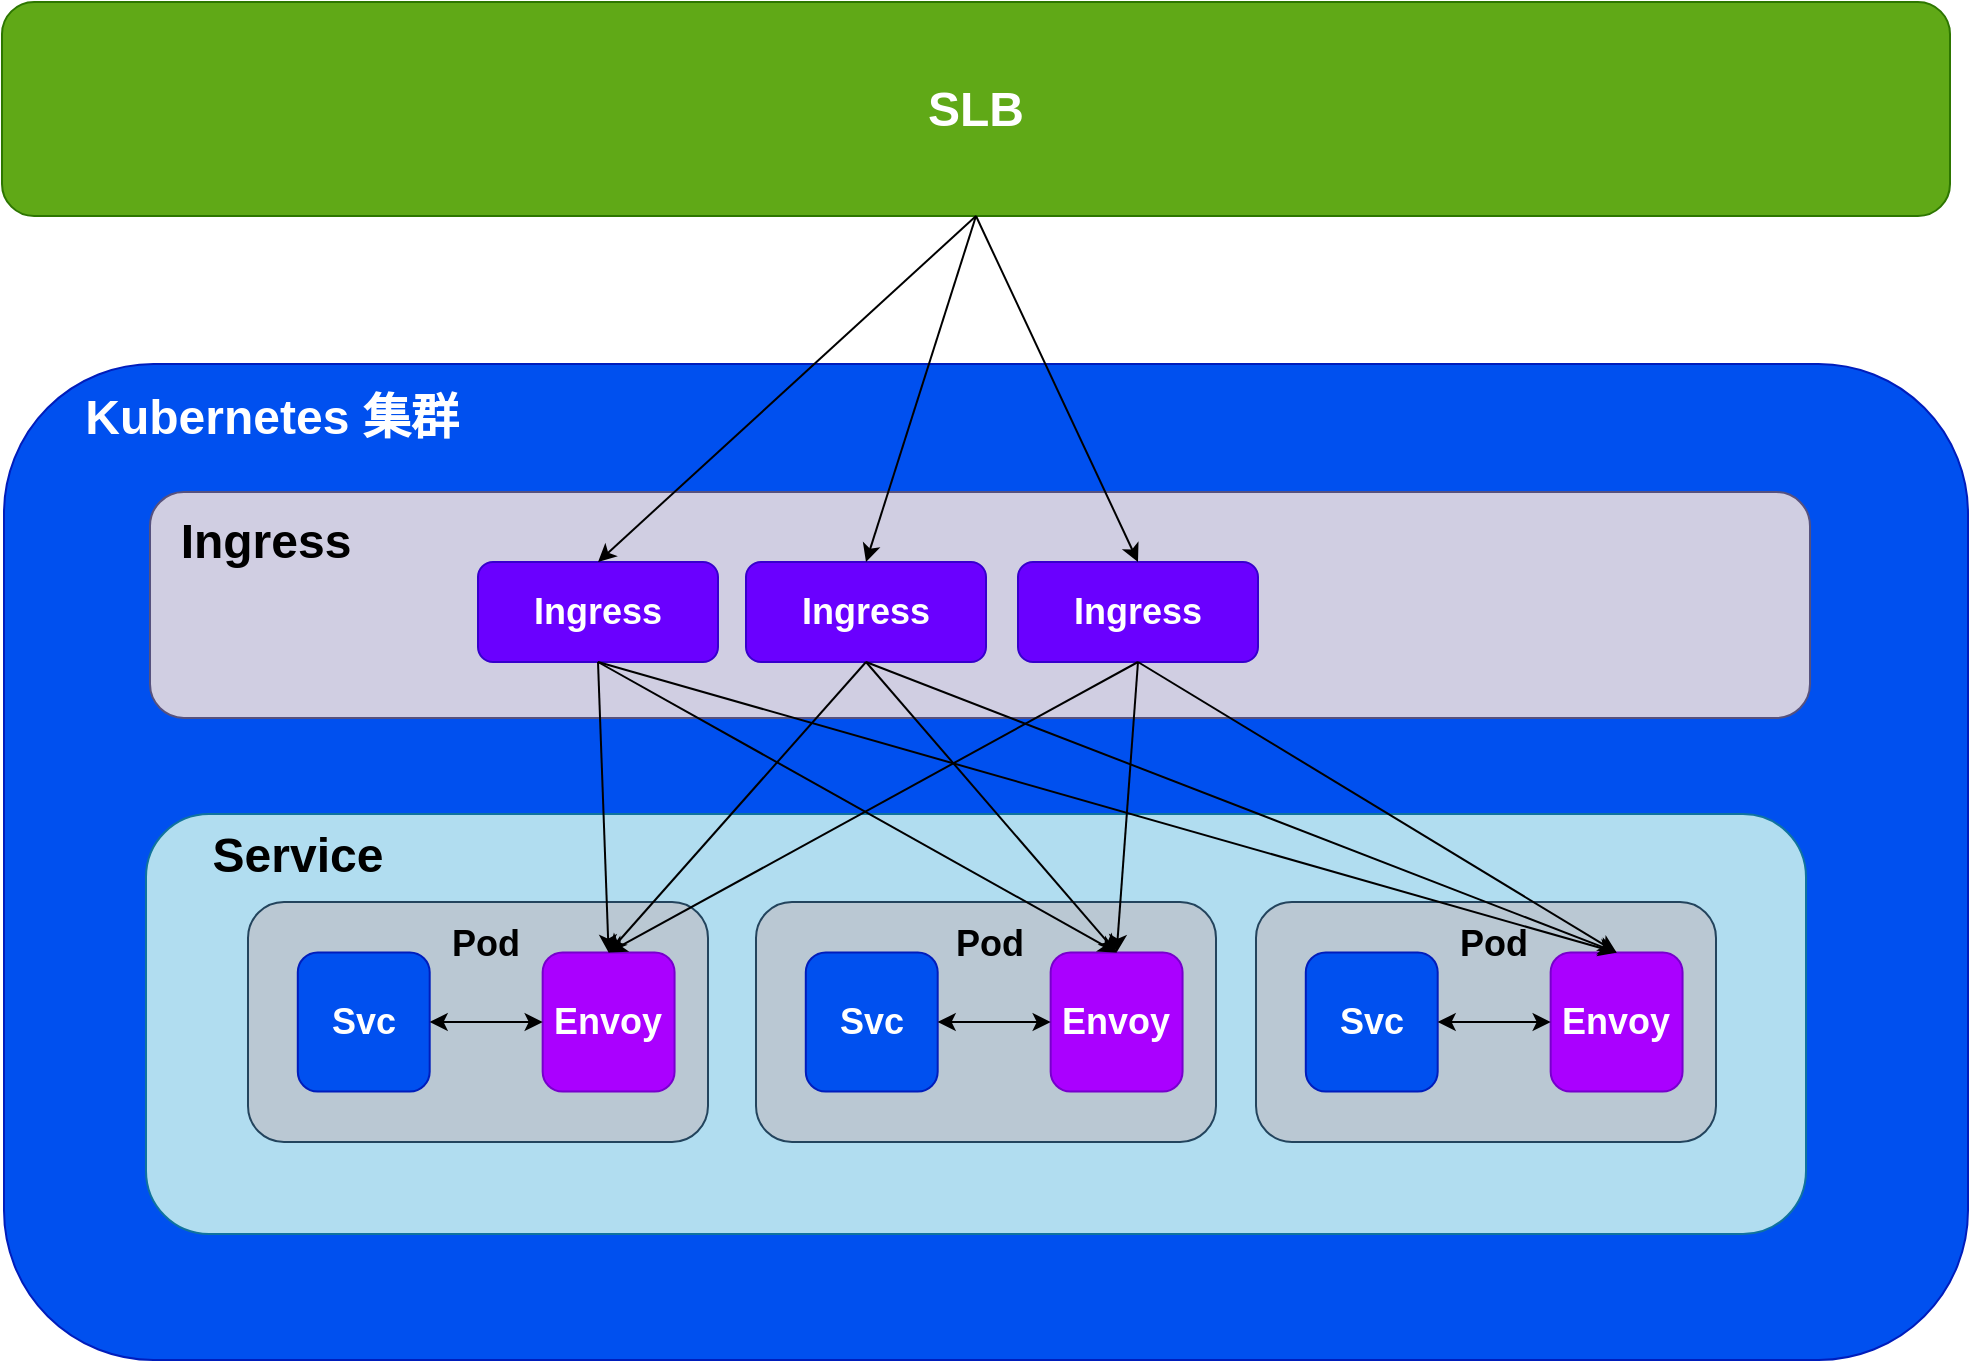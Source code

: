 <mxfile version="10.9.4" type="github"><diagram id="f106602c-feb2-e66a-4537-3a34d633f6aa" name="Page-1"><mxGraphModel dx="786" dy="548" grid="1" gridSize="10" guides="1" tooltips="1" connect="1" arrows="1" fold="1" page="1" pageScale="1" pageWidth="1169" pageHeight="827" background="#ffffff" math="1" shadow="0"><root><mxCell id="0"/><mxCell id="1" parent="0"/><mxCell id="tNejTgLfAvmPp-UbvXpw-1116" value="" style="rounded=1;whiteSpace=wrap;html=1;fillColor=#0050ef;strokeColor=#001DBC;fontColor=#ffffff;" parent="1" vertex="1"><mxGeometry x="107" y="263" width="982" height="498" as="geometry"/></mxCell><mxCell id="tNejTgLfAvmPp-UbvXpw-1112" value="" style="rounded=1;whiteSpace=wrap;html=1;fillColor=#d0cee2;strokeColor=#56517e;" parent="1" vertex="1"><mxGeometry x="180" y="327" width="830" height="113" as="geometry"/></mxCell><mxCell id="tNejTgLfAvmPp-UbvXpw-1102" value="" style="rounded=1;whiteSpace=wrap;html=1;fillColor=#b1ddf0;strokeColor=#10739e;" parent="1" vertex="1"><mxGeometry x="178" y="488" width="830" height="210" as="geometry"/></mxCell><mxCell id="tNejTgLfAvmPp-UbvXpw-1009" value="&lt;h1&gt;SLB&lt;/h1&gt;" style="rounded=1;whiteSpace=wrap;html=1;fillColor=#60a917;strokeColor=#2D7600;fontColor=#ffffff;" parent="1" vertex="1"><mxGeometry x="106" y="82" width="974" height="107" as="geometry"/></mxCell><mxCell id="tNejTgLfAvmPp-UbvXpw-1010" value="&lt;h2&gt;Ingress&lt;/h2&gt;" style="rounded=1;whiteSpace=wrap;html=1;fillColor=#6a00ff;strokeColor=#3700CC;fontColor=#ffffff;" parent="1" vertex="1"><mxGeometry x="344" y="362" width="120" height="50" as="geometry"/></mxCell><mxCell id="tNejTgLfAvmPp-UbvXpw-1011" value="&lt;h2&gt;Ingress&lt;/h2&gt;" style="rounded=1;whiteSpace=wrap;html=1;fillColor=#6a00ff;strokeColor=#3700CC;fontColor=#ffffff;" parent="1" vertex="1"><mxGeometry x="478" y="362" width="120" height="50" as="geometry"/></mxCell><mxCell id="tNejTgLfAvmPp-UbvXpw-1012" value="&lt;h2&gt;Ingress&lt;/h2&gt;" style="rounded=1;whiteSpace=wrap;html=1;fillColor=#6a00ff;strokeColor=#3700CC;fontColor=#ffffff;" parent="1" vertex="1"><mxGeometry x="614" y="362" width="120" height="50" as="geometry"/></mxCell><mxCell id="tNejTgLfAvmPp-UbvXpw-1035" value="" style="endArrow=classic;html=1;entryX=0.5;entryY=0;entryDx=0;entryDy=0;exitX=0.5;exitY=1;exitDx=0;exitDy=0;" parent="1" source="tNejTgLfAvmPp-UbvXpw-1009" target="tNejTgLfAvmPp-UbvXpw-1010" edge="1"><mxGeometry width="50" height="50" relative="1" as="geometry"><mxPoint x="344" y="742" as="sourcePoint"/><mxPoint x="394" y="692" as="targetPoint"/></mxGeometry></mxCell><mxCell id="tNejTgLfAvmPp-UbvXpw-1036" value="" style="endArrow=classic;html=1;entryX=0.5;entryY=0;entryDx=0;entryDy=0;exitX=0.5;exitY=1;exitDx=0;exitDy=0;" parent="1" source="tNejTgLfAvmPp-UbvXpw-1009" target="tNejTgLfAvmPp-UbvXpw-1011" edge="1"><mxGeometry width="50" height="50" relative="1" as="geometry"><mxPoint x="544" y="322" as="sourcePoint"/><mxPoint x="414" y="372" as="targetPoint"/></mxGeometry></mxCell><mxCell id="tNejTgLfAvmPp-UbvXpw-1037" value="" style="endArrow=classic;html=1;entryX=0.5;entryY=0;entryDx=0;entryDy=0;exitX=0.5;exitY=1;exitDx=0;exitDy=0;" parent="1" source="tNejTgLfAvmPp-UbvXpw-1009" target="tNejTgLfAvmPp-UbvXpw-1012" edge="1"><mxGeometry width="50" height="50" relative="1" as="geometry"><mxPoint x="554" y="332" as="sourcePoint"/><mxPoint x="424" y="382" as="targetPoint"/></mxGeometry></mxCell><mxCell id="tNejTgLfAvmPp-UbvXpw-1051" value="" style="group" parent="1" vertex="1" connectable="0"><mxGeometry x="229" y="532" width="230" height="120" as="geometry"/></mxCell><mxCell id="tNejTgLfAvmPp-UbvXpw-1018" value="" style="rounded=1;whiteSpace=wrap;html=1;fillColor=#bac8d3;strokeColor=#23445d;" parent="tNejTgLfAvmPp-UbvXpw-1051" vertex="1"><mxGeometry width="230" height="120" as="geometry"/></mxCell><mxCell id="tNejTgLfAvmPp-UbvXpw-1020" value="&lt;h2&gt;Svc&lt;/h2&gt;" style="rounded=1;whiteSpace=wrap;html=1;fillColor=#0050ef;strokeColor=#001DBC;fontColor=#ffffff;" parent="tNejTgLfAvmPp-UbvXpw-1051" vertex="1"><mxGeometry x="24.894" y="25.263" width="65.95" height="69.474" as="geometry"/></mxCell><mxCell id="tNejTgLfAvmPp-UbvXpw-1022" value="&lt;h2&gt;Envoy&lt;/h2&gt;" style="rounded=1;whiteSpace=wrap;html=1;fillColor=#aa00ff;strokeColor=#7700CC;fontColor=#ffffff;" parent="tNejTgLfAvmPp-UbvXpw-1051" vertex="1"><mxGeometry x="147.332" y="25.263" width="65.95" height="69.474" as="geometry"/></mxCell><mxCell id="tNejTgLfAvmPp-UbvXpw-1046" value="" style="endArrow=classic;startArrow=classic;html=1;entryX=0;entryY=0.5;entryDx=0;entryDy=0;exitX=1;exitY=0.5;exitDx=0;exitDy=0;" parent="tNejTgLfAvmPp-UbvXpw-1051" source="tNejTgLfAvmPp-UbvXpw-1020" target="tNejTgLfAvmPp-UbvXpw-1022" edge="1"><mxGeometry width="50" height="50" relative="1" as="geometry"><mxPoint x="5" y="190" as="sourcePoint"/><mxPoint x="55" y="140" as="targetPoint"/></mxGeometry></mxCell><mxCell id="tNejTgLfAvmPp-UbvXpw-1049" value="&lt;h2&gt;Pod&lt;/h2&gt;" style="text;html=1;strokeColor=none;fillColor=none;align=center;verticalAlign=middle;whiteSpace=wrap;rounded=0;" parent="tNejTgLfAvmPp-UbvXpw-1051" vertex="1"><mxGeometry x="99" y="10.5" width="40" height="20" as="geometry"/></mxCell><mxCell id="tNejTgLfAvmPp-UbvXpw-1076" value="" style="group" parent="1" vertex="1" connectable="0"><mxGeometry x="483" y="532" width="230" height="120" as="geometry"/></mxCell><mxCell id="tNejTgLfAvmPp-UbvXpw-1077" value="" style="rounded=1;whiteSpace=wrap;html=1;fillColor=#bac8d3;strokeColor=#23445d;" parent="tNejTgLfAvmPp-UbvXpw-1076" vertex="1"><mxGeometry width="230" height="120" as="geometry"/></mxCell><mxCell id="tNejTgLfAvmPp-UbvXpw-1078" value="&lt;h2&gt;Svc&lt;/h2&gt;" style="rounded=1;whiteSpace=wrap;html=1;fillColor=#0050ef;strokeColor=#001DBC;fontColor=#ffffff;" parent="tNejTgLfAvmPp-UbvXpw-1076" vertex="1"><mxGeometry x="24.894" y="25.263" width="65.95" height="69.474" as="geometry"/></mxCell><mxCell id="tNejTgLfAvmPp-UbvXpw-1079" value="&lt;h2&gt;Envoy&lt;/h2&gt;" style="rounded=1;whiteSpace=wrap;html=1;fillColor=#aa00ff;strokeColor=#7700CC;fontColor=#ffffff;" parent="tNejTgLfAvmPp-UbvXpw-1076" vertex="1"><mxGeometry x="147.332" y="25.263" width="65.95" height="69.474" as="geometry"/></mxCell><mxCell id="tNejTgLfAvmPp-UbvXpw-1081" value="" style="endArrow=classic;startArrow=classic;html=1;entryX=0;entryY=0.5;entryDx=0;entryDy=0;exitX=1;exitY=0.5;exitDx=0;exitDy=0;" parent="tNejTgLfAvmPp-UbvXpw-1076" source="tNejTgLfAvmPp-UbvXpw-1078" target="tNejTgLfAvmPp-UbvXpw-1079" edge="1"><mxGeometry width="50" height="50" relative="1" as="geometry"><mxPoint x="5" y="190" as="sourcePoint"/><mxPoint x="55" y="140" as="targetPoint"/></mxGeometry></mxCell><mxCell id="tNejTgLfAvmPp-UbvXpw-1082" value="&lt;h2&gt;Pod&lt;/h2&gt;" style="text;html=1;strokeColor=none;fillColor=none;align=center;verticalAlign=middle;whiteSpace=wrap;rounded=0;" parent="tNejTgLfAvmPp-UbvXpw-1076" vertex="1"><mxGeometry x="97" y="10.5" width="40" height="20" as="geometry"/></mxCell><mxCell id="tNejTgLfAvmPp-UbvXpw-1083" value="" style="group" parent="1" vertex="1" connectable="0"><mxGeometry x="733" y="532" width="230" height="120" as="geometry"/></mxCell><mxCell id="tNejTgLfAvmPp-UbvXpw-1084" value="" style="rounded=1;whiteSpace=wrap;html=1;fillColor=#bac8d3;strokeColor=#23445d;" parent="tNejTgLfAvmPp-UbvXpw-1083" vertex="1"><mxGeometry width="230" height="120" as="geometry"/></mxCell><mxCell id="tNejTgLfAvmPp-UbvXpw-1085" value="&lt;h2&gt;Svc&lt;/h2&gt;" style="rounded=1;whiteSpace=wrap;html=1;fillColor=#0050ef;strokeColor=#001DBC;fontColor=#ffffff;" parent="tNejTgLfAvmPp-UbvXpw-1083" vertex="1"><mxGeometry x="24.894" y="25.263" width="65.95" height="69.474" as="geometry"/></mxCell><mxCell id="tNejTgLfAvmPp-UbvXpw-1086" value="&lt;h2&gt;Envoy&lt;/h2&gt;" style="rounded=1;whiteSpace=wrap;html=1;fillColor=#aa00ff;strokeColor=#7700CC;fontColor=#ffffff;" parent="tNejTgLfAvmPp-UbvXpw-1083" vertex="1"><mxGeometry x="147.332" y="25.263" width="65.95" height="69.474" as="geometry"/></mxCell><mxCell id="tNejTgLfAvmPp-UbvXpw-1088" value="" style="endArrow=classic;startArrow=classic;html=1;entryX=0;entryY=0.5;entryDx=0;entryDy=0;exitX=1;exitY=0.5;exitDx=0;exitDy=0;" parent="tNejTgLfAvmPp-UbvXpw-1083" source="tNejTgLfAvmPp-UbvXpw-1085" target="tNejTgLfAvmPp-UbvXpw-1086" edge="1"><mxGeometry width="50" height="50" relative="1" as="geometry"><mxPoint x="5" y="190" as="sourcePoint"/><mxPoint x="55" y="140" as="targetPoint"/></mxGeometry></mxCell><mxCell id="tNejTgLfAvmPp-UbvXpw-1089" value="&lt;h2&gt;Pod&lt;/h2&gt;" style="text;html=1;strokeColor=none;fillColor=none;align=center;verticalAlign=middle;whiteSpace=wrap;rounded=0;" parent="tNejTgLfAvmPp-UbvXpw-1083" vertex="1"><mxGeometry x="99" y="10.5" width="40" height="20" as="geometry"/></mxCell><mxCell id="tNejTgLfAvmPp-UbvXpw-1039" value="" style="endArrow=classic;html=1;exitX=0.5;exitY=1;exitDx=0;exitDy=0;entryX=0.5;entryY=0;entryDx=0;entryDy=0;" parent="1" source="tNejTgLfAvmPp-UbvXpw-1010" target="tNejTgLfAvmPp-UbvXpw-1022" edge="1"><mxGeometry width="50" height="50" relative="1" as="geometry"><mxPoint x="414" y="482" as="sourcePoint"/><mxPoint x="464" y="432" as="targetPoint"/></mxGeometry></mxCell><mxCell id="tNejTgLfAvmPp-UbvXpw-1091" value="" style="endArrow=classic;html=1;exitX=0.5;exitY=1;exitDx=0;exitDy=0;entryX=0.5;entryY=0;entryDx=0;entryDy=0;" parent="1" source="tNejTgLfAvmPp-UbvXpw-1010" target="tNejTgLfAvmPp-UbvXpw-1079" edge="1"><mxGeometry width="50" height="50" relative="1" as="geometry"><mxPoint x="414" y="422" as="sourcePoint"/><mxPoint x="419" y="567" as="targetPoint"/></mxGeometry></mxCell><mxCell id="tNejTgLfAvmPp-UbvXpw-1093" value="" style="endArrow=classic;html=1;exitX=0.5;exitY=1;exitDx=0;exitDy=0;entryX=0.5;entryY=0;entryDx=0;entryDy=0;" parent="1" source="tNejTgLfAvmPp-UbvXpw-1010" target="tNejTgLfAvmPp-UbvXpw-1086" edge="1"><mxGeometry width="50" height="50" relative="1" as="geometry"><mxPoint x="414" y="422" as="sourcePoint"/><mxPoint x="684" y="567" as="targetPoint"/></mxGeometry></mxCell><mxCell id="tNejTgLfAvmPp-UbvXpw-1094" value="" style="endArrow=classic;html=1;exitX=0.5;exitY=1;exitDx=0;exitDy=0;entryX=0.5;entryY=0;entryDx=0;entryDy=0;" parent="1" source="tNejTgLfAvmPp-UbvXpw-1011" target="tNejTgLfAvmPp-UbvXpw-1022" edge="1"><mxGeometry width="50" height="50" relative="1" as="geometry"><mxPoint x="414" y="422" as="sourcePoint"/><mxPoint x="419" y="567" as="targetPoint"/></mxGeometry></mxCell><mxCell id="tNejTgLfAvmPp-UbvXpw-1095" value="" style="endArrow=classic;html=1;exitX=0.5;exitY=1;exitDx=0;exitDy=0;entryX=0.5;entryY=0;entryDx=0;entryDy=0;" parent="1" source="tNejTgLfAvmPp-UbvXpw-1011" target="tNejTgLfAvmPp-UbvXpw-1079" edge="1"><mxGeometry width="50" height="50" relative="1" as="geometry"><mxPoint x="414" y="422" as="sourcePoint"/><mxPoint x="674" y="552" as="targetPoint"/></mxGeometry></mxCell><mxCell id="tNejTgLfAvmPp-UbvXpw-1096" value="" style="endArrow=classic;html=1;exitX=0.5;exitY=1;exitDx=0;exitDy=0;entryX=0.5;entryY=0;entryDx=0;entryDy=0;" parent="1" source="tNejTgLfAvmPp-UbvXpw-1011" target="tNejTgLfAvmPp-UbvXpw-1086" edge="1"><mxGeometry width="50" height="50" relative="1" as="geometry"><mxPoint x="414" y="422" as="sourcePoint"/><mxPoint x="914" y="552" as="targetPoint"/></mxGeometry></mxCell><mxCell id="tNejTgLfAvmPp-UbvXpw-1097" value="" style="endArrow=classic;html=1;exitX=0.5;exitY=1;exitDx=0;exitDy=0;entryX=0.5;entryY=0;entryDx=0;entryDy=0;" parent="1" source="tNejTgLfAvmPp-UbvXpw-1012" target="tNejTgLfAvmPp-UbvXpw-1022" edge="1"><mxGeometry width="50" height="50" relative="1" as="geometry"><mxPoint x="424" y="432" as="sourcePoint"/><mxPoint x="429" y="577" as="targetPoint"/></mxGeometry></mxCell><mxCell id="tNejTgLfAvmPp-UbvXpw-1098" value="" style="endArrow=classic;html=1;exitX=0.5;exitY=1;exitDx=0;exitDy=0;entryX=0.5;entryY=0;entryDx=0;entryDy=0;" parent="1" source="tNejTgLfAvmPp-UbvXpw-1012" target="tNejTgLfAvmPp-UbvXpw-1079" edge="1"><mxGeometry width="50" height="50" relative="1" as="geometry"><mxPoint x="424" y="432" as="sourcePoint"/><mxPoint x="694" y="577" as="targetPoint"/></mxGeometry></mxCell><mxCell id="tNejTgLfAvmPp-UbvXpw-1099" value="" style="endArrow=classic;html=1;exitX=0.5;exitY=1;exitDx=0;exitDy=0;entryX=0.5;entryY=0;entryDx=0;entryDy=0;" parent="1" source="tNejTgLfAvmPp-UbvXpw-1012" target="tNejTgLfAvmPp-UbvXpw-1086" edge="1"><mxGeometry width="50" height="50" relative="1" as="geometry"><mxPoint x="424" y="432" as="sourcePoint"/><mxPoint x="934" y="577" as="targetPoint"/></mxGeometry></mxCell><mxCell id="tNejTgLfAvmPp-UbvXpw-1103" value="&lt;h1&gt;Service&lt;/h1&gt;" style="text;html=1;strokeColor=none;fillColor=none;align=center;verticalAlign=middle;whiteSpace=wrap;rounded=0;" parent="1" vertex="1"><mxGeometry x="124" y="499" width="260" height="20" as="geometry"/></mxCell><mxCell id="tNejTgLfAvmPp-UbvXpw-1113" value="&lt;h1&gt;Ingress&lt;/h1&gt;" style="text;html=1;strokeColor=none;fillColor=none;align=center;verticalAlign=middle;whiteSpace=wrap;rounded=0;" parent="1" vertex="1"><mxGeometry x="108" y="342" width="260" height="20" as="geometry"/></mxCell><mxCell id="tNejTgLfAvmPp-UbvXpw-1117" value="&lt;h1&gt;Kubernetes 集群&lt;/h1&gt;" style="text;html=1;strokeColor=none;fillColor=none;align=center;verticalAlign=middle;whiteSpace=wrap;rounded=0;fontColor=#FFFFFF;" parent="1" vertex="1"><mxGeometry x="111" y="280" width="260" height="20" as="geometry"/></mxCell></root></mxGraphModel></diagram></mxfile>